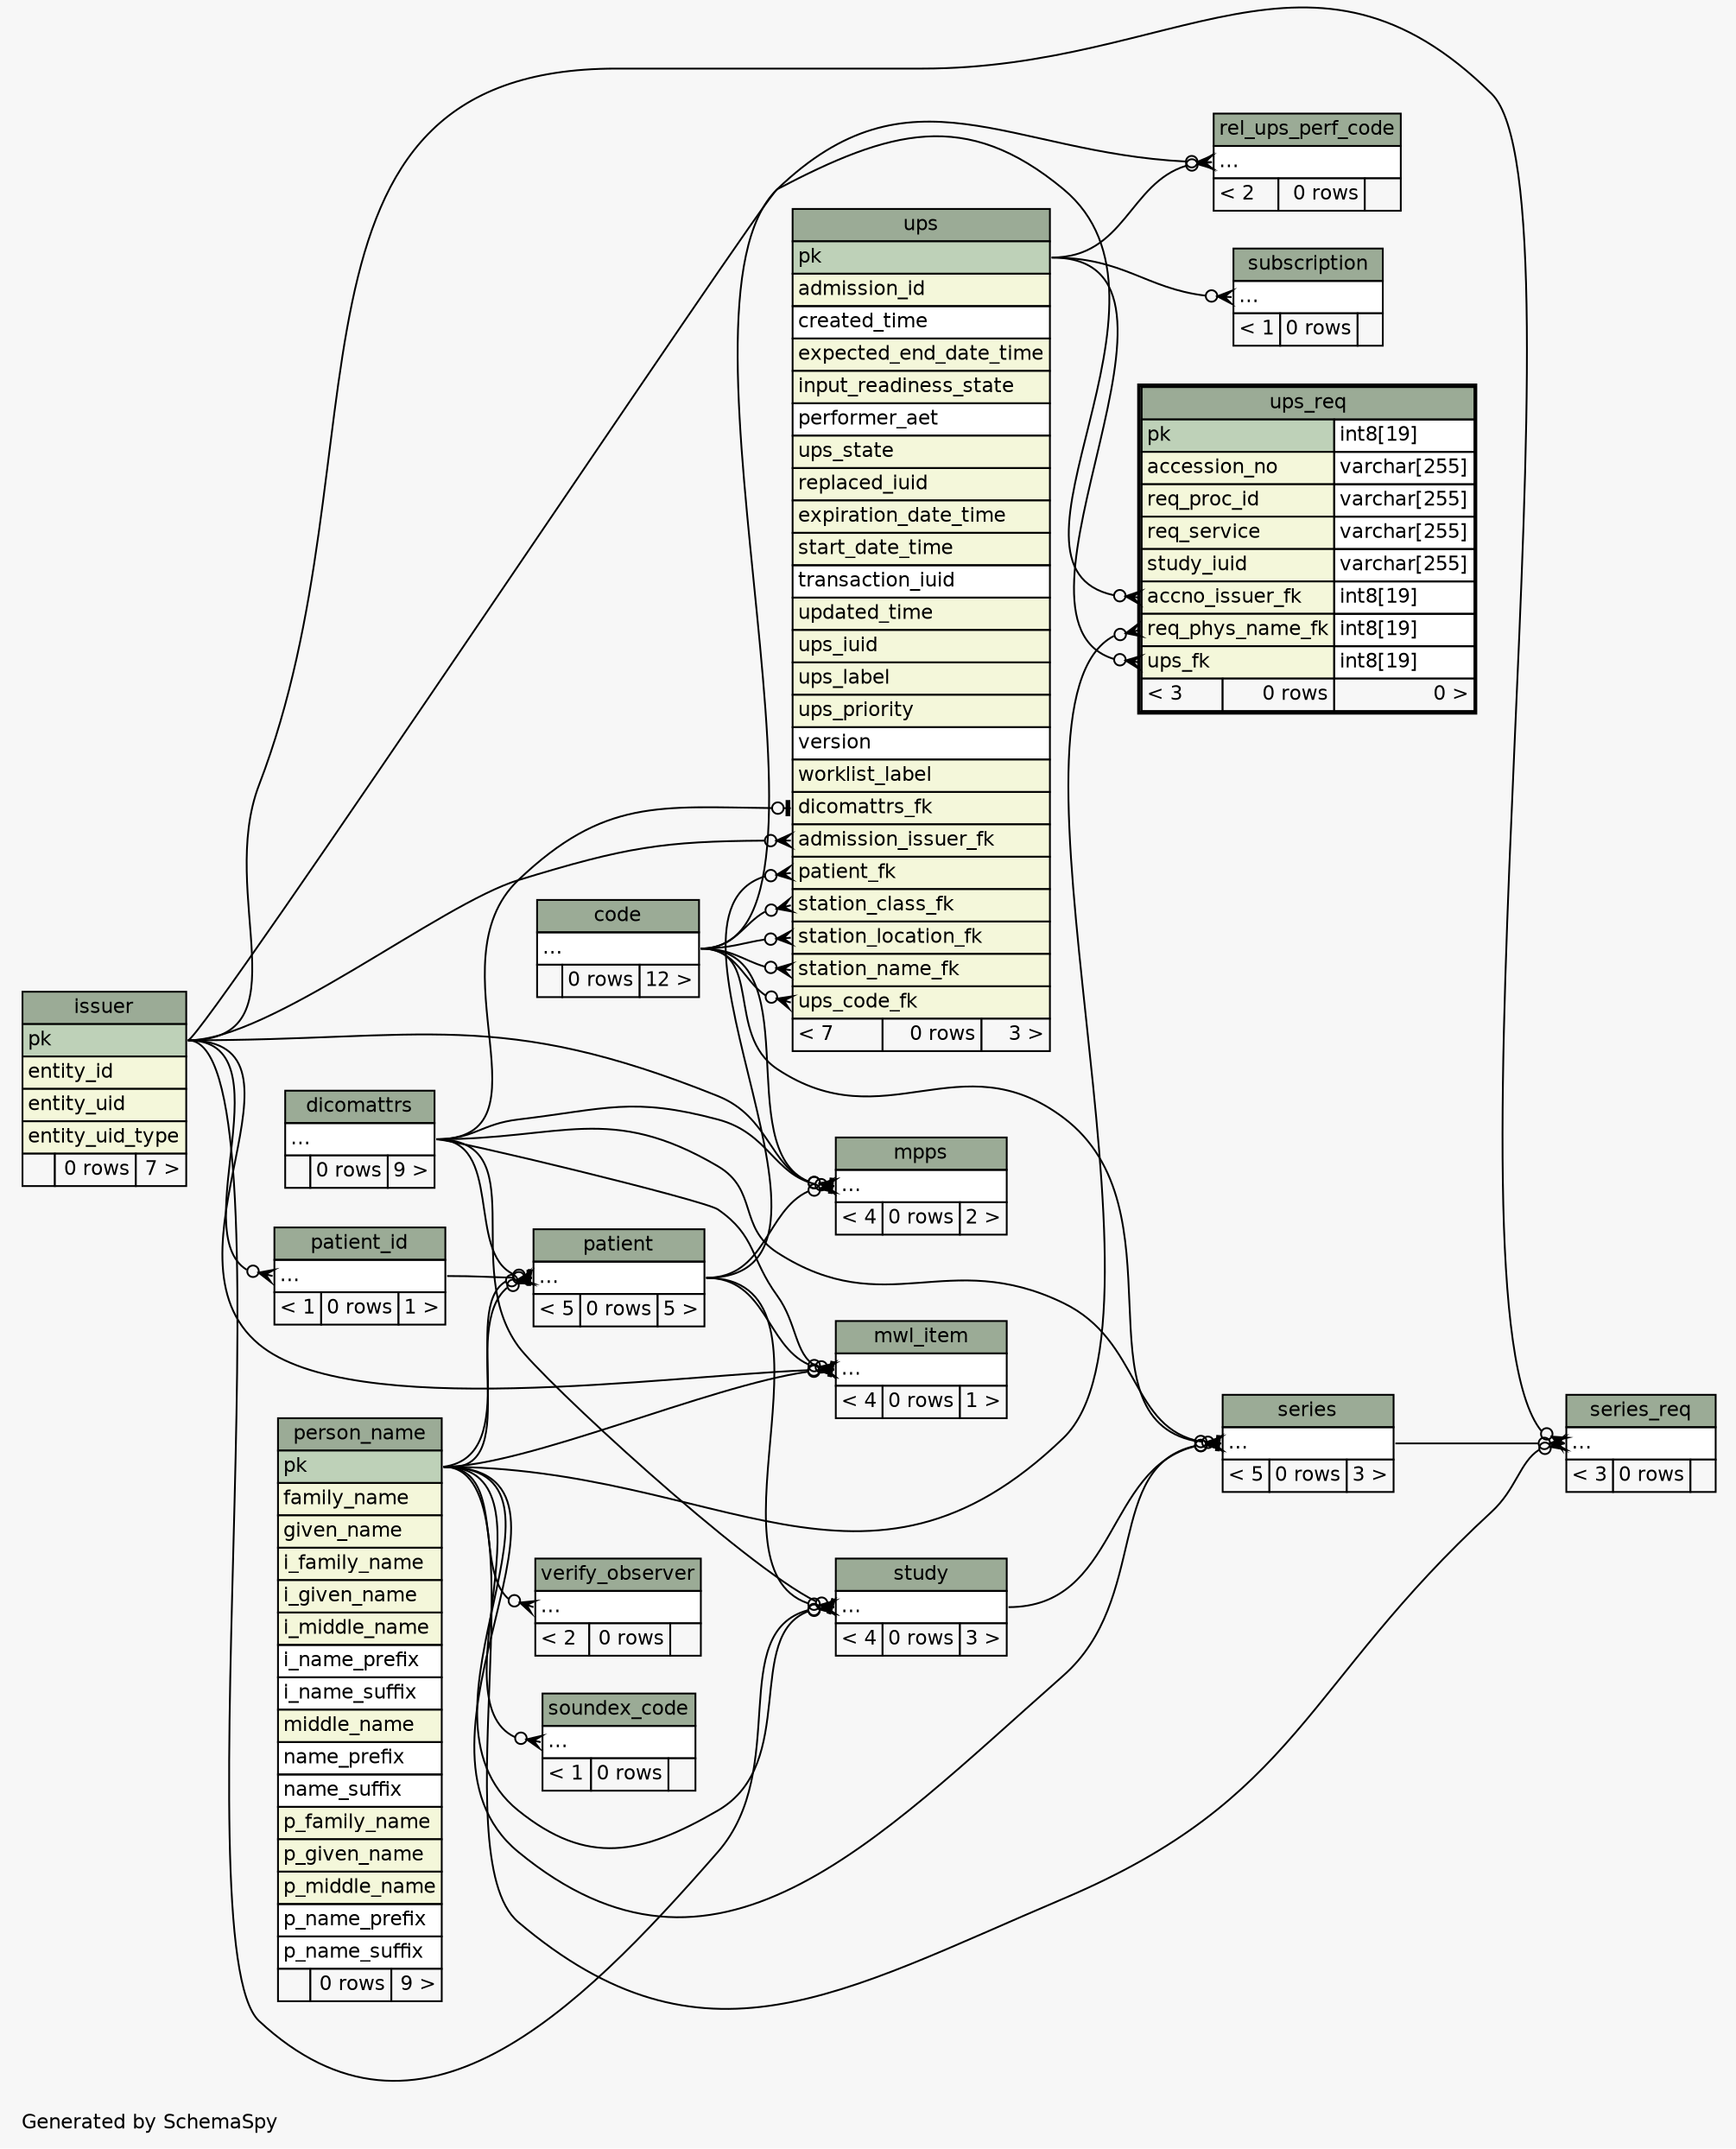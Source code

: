 // dot 2.40.1 on Linux 5.3.0-26-generic
// SchemaSpy rev 590
digraph "twoDegreesRelationshipsDiagram" {
  graph [
    rankdir="RL"
    bgcolor="#f7f7f7"
    label="\nGenerated by SchemaSpy"
    labeljust="l"
    nodesep="0.18"
    ranksep="0.46"
    fontname="Helvetica"
    fontsize="11"
  ];
  node [
    fontname="Helvetica"
    fontsize="11"
    shape="plaintext"
  ];
  edge [
    arrowsize="0.8"
  ];
  "mpps":"elipses":w -> "issuer":"pk":e [arrowhead=none dir=back arrowtail=crowodot];
  "mpps":"elipses":w -> "dicomattrs":"elipses":e [arrowhead=none dir=back arrowtail=teeodot];
  "mpps":"elipses":w -> "code":"elipses":e [arrowhead=none dir=back arrowtail=crowodot];
  "mpps":"elipses":w -> "patient":"elipses":e [arrowhead=none dir=back arrowtail=crowodot];
  "mwl_item":"elipses":w -> "issuer":"pk":e [arrowhead=none dir=back arrowtail=crowodot];
  "mwl_item":"elipses":w -> "dicomattrs":"elipses":e [arrowhead=none dir=back arrowtail=teeodot];
  "mwl_item":"elipses":w -> "patient":"elipses":e [arrowhead=none dir=back arrowtail=crowodot];
  "mwl_item":"elipses":w -> "person_name":"pk":e [arrowhead=none dir=back arrowtail=crowodot];
  "patient":"elipses":w -> "dicomattrs":"elipses":e [arrowhead=none dir=back arrowtail=teeodot];
  "patient":"elipses":w -> "person_name":"pk":e [arrowhead=none dir=back arrowtail=crowodot];
  "patient":"elipses":w -> "patient_id":"elipses":e [arrowhead=none dir=back arrowtail=teeodot];
  "patient":"elipses":w -> "person_name":"pk":e [arrowhead=none dir=back arrowtail=crowodot];
  "patient_id":"elipses":w -> "issuer":"pk":e [arrowhead=none dir=back arrowtail=crowodot];
  "rel_ups_perf_code":"elipses":w -> "code":"elipses":e [arrowhead=none dir=back arrowtail=crowodot];
  "rel_ups_perf_code":"elipses":w -> "ups":"pk":e [arrowhead=none dir=back arrowtail=crowodot];
  "series":"elipses":w -> "dicomattrs":"elipses":e [arrowhead=none dir=back arrowtail=teeodot];
  "series":"elipses":w -> "code":"elipses":e [arrowhead=none dir=back arrowtail=crowodot];
  "series":"elipses":w -> "person_name":"pk":e [arrowhead=none dir=back arrowtail=crowodot];
  "series":"elipses":w -> "study":"elipses":e [arrowhead=none dir=back arrowtail=crowodot];
  "series_req":"elipses":w -> "issuer":"pk":e [arrowhead=none dir=back arrowtail=crowodot];
  "series_req":"elipses":w -> "person_name":"pk":e [arrowhead=none dir=back arrowtail=crowodot];
  "series_req":"elipses":w -> "series":"elipses":e [arrowhead=none dir=back arrowtail=crowodot];
  "soundex_code":"elipses":w -> "person_name":"pk":e [arrowhead=none dir=back arrowtail=crowodot];
  "study":"elipses":w -> "issuer":"pk":e [arrowhead=none dir=back arrowtail=crowodot];
  "study":"elipses":w -> "dicomattrs":"elipses":e [arrowhead=none dir=back arrowtail=teeodot];
  "study":"elipses":w -> "patient":"elipses":e [arrowhead=none dir=back arrowtail=crowodot];
  "study":"elipses":w -> "person_name":"pk":e [arrowhead=none dir=back arrowtail=crowodot];
  "subscription":"elipses":w -> "ups":"pk":e [arrowhead=none dir=back arrowtail=crowodot];
  "ups":"admission_issuer_fk":w -> "issuer":"pk":e [arrowhead=none dir=back arrowtail=crowodot];
  "ups":"dicomattrs_fk":w -> "dicomattrs":"elipses":e [arrowhead=none dir=back arrowtail=teeodot];
  "ups":"patient_fk":w -> "patient":"elipses":e [arrowhead=none dir=back arrowtail=crowodot];
  "ups":"station_class_fk":w -> "code":"elipses":e [arrowhead=none dir=back arrowtail=crowodot];
  "ups":"station_location_fk":w -> "code":"elipses":e [arrowhead=none dir=back arrowtail=crowodot];
  "ups":"station_name_fk":w -> "code":"elipses":e [arrowhead=none dir=back arrowtail=crowodot];
  "ups":"ups_code_fk":w -> "code":"elipses":e [arrowhead=none dir=back arrowtail=crowodot];
  "ups_req":"accno_issuer_fk":w -> "issuer":"pk":e [arrowhead=none dir=back arrowtail=crowodot];
  "ups_req":"req_phys_name_fk":w -> "person_name":"pk":e [arrowhead=none dir=back arrowtail=crowodot];
  "ups_req":"ups_fk":w -> "ups":"pk":e [arrowhead=none dir=back arrowtail=crowodot];
  "verify_observer":"elipses":w -> "person_name":"pk":e [arrowhead=none dir=back arrowtail=crowodot];
  "code" [
    label=<
    <TABLE BORDER="0" CELLBORDER="1" CELLSPACING="0" BGCOLOR="#ffffff">
      <TR><TD COLSPAN="3" BGCOLOR="#9bab96" ALIGN="CENTER">code</TD></TR>
      <TR><TD PORT="elipses" COLSPAN="3" ALIGN="LEFT">...</TD></TR>
      <TR><TD ALIGN="LEFT" BGCOLOR="#f7f7f7">  </TD><TD ALIGN="RIGHT" BGCOLOR="#f7f7f7">0 rows</TD><TD ALIGN="RIGHT" BGCOLOR="#f7f7f7">12 &gt;</TD></TR>
    </TABLE>>
    URL="code.html"
    tooltip="code"
  ];
  "dicomattrs" [
    label=<
    <TABLE BORDER="0" CELLBORDER="1" CELLSPACING="0" BGCOLOR="#ffffff">
      <TR><TD COLSPAN="3" BGCOLOR="#9bab96" ALIGN="CENTER">dicomattrs</TD></TR>
      <TR><TD PORT="elipses" COLSPAN="3" ALIGN="LEFT">...</TD></TR>
      <TR><TD ALIGN="LEFT" BGCOLOR="#f7f7f7">  </TD><TD ALIGN="RIGHT" BGCOLOR="#f7f7f7">0 rows</TD><TD ALIGN="RIGHT" BGCOLOR="#f7f7f7">9 &gt;</TD></TR>
    </TABLE>>
    URL="dicomattrs.html"
    tooltip="dicomattrs"
  ];
  "issuer" [
    label=<
    <TABLE BORDER="0" CELLBORDER="1" CELLSPACING="0" BGCOLOR="#ffffff">
      <TR><TD COLSPAN="3" BGCOLOR="#9bab96" ALIGN="CENTER">issuer</TD></TR>
      <TR><TD PORT="pk" COLSPAN="3" BGCOLOR="#bed1b8" ALIGN="LEFT">pk</TD></TR>
      <TR><TD PORT="entity_id" COLSPAN="3" BGCOLOR="#f4f7da" ALIGN="LEFT">entity_id</TD></TR>
      <TR><TD PORT="entity_uid" COLSPAN="3" BGCOLOR="#f4f7da" ALIGN="LEFT">entity_uid</TD></TR>
      <TR><TD PORT="entity_uid_type" COLSPAN="3" BGCOLOR="#f4f7da" ALIGN="LEFT">entity_uid_type</TD></TR>
      <TR><TD ALIGN="LEFT" BGCOLOR="#f7f7f7">  </TD><TD ALIGN="RIGHT" BGCOLOR="#f7f7f7">0 rows</TD><TD ALIGN="RIGHT" BGCOLOR="#f7f7f7">7 &gt;</TD></TR>
    </TABLE>>
    URL="issuer.html"
    tooltip="issuer"
  ];
  "mpps" [
    label=<
    <TABLE BORDER="0" CELLBORDER="1" CELLSPACING="0" BGCOLOR="#ffffff">
      <TR><TD COLSPAN="3" BGCOLOR="#9bab96" ALIGN="CENTER">mpps</TD></TR>
      <TR><TD PORT="elipses" COLSPAN="3" ALIGN="LEFT">...</TD></TR>
      <TR><TD ALIGN="LEFT" BGCOLOR="#f7f7f7">&lt; 4</TD><TD ALIGN="RIGHT" BGCOLOR="#f7f7f7">0 rows</TD><TD ALIGN="RIGHT" BGCOLOR="#f7f7f7">2 &gt;</TD></TR>
    </TABLE>>
    URL="mpps.html"
    tooltip="mpps"
  ];
  "mwl_item" [
    label=<
    <TABLE BORDER="0" CELLBORDER="1" CELLSPACING="0" BGCOLOR="#ffffff">
      <TR><TD COLSPAN="3" BGCOLOR="#9bab96" ALIGN="CENTER">mwl_item</TD></TR>
      <TR><TD PORT="elipses" COLSPAN="3" ALIGN="LEFT">...</TD></TR>
      <TR><TD ALIGN="LEFT" BGCOLOR="#f7f7f7">&lt; 4</TD><TD ALIGN="RIGHT" BGCOLOR="#f7f7f7">0 rows</TD><TD ALIGN="RIGHT" BGCOLOR="#f7f7f7">1 &gt;</TD></TR>
    </TABLE>>
    URL="mwl_item.html"
    tooltip="mwl_item"
  ];
  "patient" [
    label=<
    <TABLE BORDER="0" CELLBORDER="1" CELLSPACING="0" BGCOLOR="#ffffff">
      <TR><TD COLSPAN="3" BGCOLOR="#9bab96" ALIGN="CENTER">patient</TD></TR>
      <TR><TD PORT="elipses" COLSPAN="3" ALIGN="LEFT">...</TD></TR>
      <TR><TD ALIGN="LEFT" BGCOLOR="#f7f7f7">&lt; 5</TD><TD ALIGN="RIGHT" BGCOLOR="#f7f7f7">0 rows</TD><TD ALIGN="RIGHT" BGCOLOR="#f7f7f7">5 &gt;</TD></TR>
    </TABLE>>
    URL="patient.html"
    tooltip="patient"
  ];
  "patient_id" [
    label=<
    <TABLE BORDER="0" CELLBORDER="1" CELLSPACING="0" BGCOLOR="#ffffff">
      <TR><TD COLSPAN="3" BGCOLOR="#9bab96" ALIGN="CENTER">patient_id</TD></TR>
      <TR><TD PORT="elipses" COLSPAN="3" ALIGN="LEFT">...</TD></TR>
      <TR><TD ALIGN="LEFT" BGCOLOR="#f7f7f7">&lt; 1</TD><TD ALIGN="RIGHT" BGCOLOR="#f7f7f7">0 rows</TD><TD ALIGN="RIGHT" BGCOLOR="#f7f7f7">1 &gt;</TD></TR>
    </TABLE>>
    URL="patient_id.html"
    tooltip="patient_id"
  ];
  "person_name" [
    label=<
    <TABLE BORDER="0" CELLBORDER="1" CELLSPACING="0" BGCOLOR="#ffffff">
      <TR><TD COLSPAN="3" BGCOLOR="#9bab96" ALIGN="CENTER">person_name</TD></TR>
      <TR><TD PORT="pk" COLSPAN="3" BGCOLOR="#bed1b8" ALIGN="LEFT">pk</TD></TR>
      <TR><TD PORT="family_name" COLSPAN="3" BGCOLOR="#f4f7da" ALIGN="LEFT">family_name</TD></TR>
      <TR><TD PORT="given_name" COLSPAN="3" BGCOLOR="#f4f7da" ALIGN="LEFT">given_name</TD></TR>
      <TR><TD PORT="i_family_name" COLSPAN="3" BGCOLOR="#f4f7da" ALIGN="LEFT">i_family_name</TD></TR>
      <TR><TD PORT="i_given_name" COLSPAN="3" BGCOLOR="#f4f7da" ALIGN="LEFT">i_given_name</TD></TR>
      <TR><TD PORT="i_middle_name" COLSPAN="3" BGCOLOR="#f4f7da" ALIGN="LEFT">i_middle_name</TD></TR>
      <TR><TD PORT="i_name_prefix" COLSPAN="3" ALIGN="LEFT">i_name_prefix</TD></TR>
      <TR><TD PORT="i_name_suffix" COLSPAN="3" ALIGN="LEFT">i_name_suffix</TD></TR>
      <TR><TD PORT="middle_name" COLSPAN="3" BGCOLOR="#f4f7da" ALIGN="LEFT">middle_name</TD></TR>
      <TR><TD PORT="name_prefix" COLSPAN="3" ALIGN="LEFT">name_prefix</TD></TR>
      <TR><TD PORT="name_suffix" COLSPAN="3" ALIGN="LEFT">name_suffix</TD></TR>
      <TR><TD PORT="p_family_name" COLSPAN="3" BGCOLOR="#f4f7da" ALIGN="LEFT">p_family_name</TD></TR>
      <TR><TD PORT="p_given_name" COLSPAN="3" BGCOLOR="#f4f7da" ALIGN="LEFT">p_given_name</TD></TR>
      <TR><TD PORT="p_middle_name" COLSPAN="3" BGCOLOR="#f4f7da" ALIGN="LEFT">p_middle_name</TD></TR>
      <TR><TD PORT="p_name_prefix" COLSPAN="3" ALIGN="LEFT">p_name_prefix</TD></TR>
      <TR><TD PORT="p_name_suffix" COLSPAN="3" ALIGN="LEFT">p_name_suffix</TD></TR>
      <TR><TD ALIGN="LEFT" BGCOLOR="#f7f7f7">  </TD><TD ALIGN="RIGHT" BGCOLOR="#f7f7f7">0 rows</TD><TD ALIGN="RIGHT" BGCOLOR="#f7f7f7">9 &gt;</TD></TR>
    </TABLE>>
    URL="person_name.html"
    tooltip="person_name"
  ];
  "rel_ups_perf_code" [
    label=<
    <TABLE BORDER="0" CELLBORDER="1" CELLSPACING="0" BGCOLOR="#ffffff">
      <TR><TD COLSPAN="3" BGCOLOR="#9bab96" ALIGN="CENTER">rel_ups_perf_code</TD></TR>
      <TR><TD PORT="elipses" COLSPAN="3" ALIGN="LEFT">...</TD></TR>
      <TR><TD ALIGN="LEFT" BGCOLOR="#f7f7f7">&lt; 2</TD><TD ALIGN="RIGHT" BGCOLOR="#f7f7f7">0 rows</TD><TD ALIGN="RIGHT" BGCOLOR="#f7f7f7">  </TD></TR>
    </TABLE>>
    URL="rel_ups_perf_code.html"
    tooltip="rel_ups_perf_code"
  ];
  "series" [
    label=<
    <TABLE BORDER="0" CELLBORDER="1" CELLSPACING="0" BGCOLOR="#ffffff">
      <TR><TD COLSPAN="3" BGCOLOR="#9bab96" ALIGN="CENTER">series</TD></TR>
      <TR><TD PORT="elipses" COLSPAN="3" ALIGN="LEFT">...</TD></TR>
      <TR><TD ALIGN="LEFT" BGCOLOR="#f7f7f7">&lt; 5</TD><TD ALIGN="RIGHT" BGCOLOR="#f7f7f7">0 rows</TD><TD ALIGN="RIGHT" BGCOLOR="#f7f7f7">3 &gt;</TD></TR>
    </TABLE>>
    URL="series.html"
    tooltip="series"
  ];
  "series_req" [
    label=<
    <TABLE BORDER="0" CELLBORDER="1" CELLSPACING="0" BGCOLOR="#ffffff">
      <TR><TD COLSPAN="3" BGCOLOR="#9bab96" ALIGN="CENTER">series_req</TD></TR>
      <TR><TD PORT="elipses" COLSPAN="3" ALIGN="LEFT">...</TD></TR>
      <TR><TD ALIGN="LEFT" BGCOLOR="#f7f7f7">&lt; 3</TD><TD ALIGN="RIGHT" BGCOLOR="#f7f7f7">0 rows</TD><TD ALIGN="RIGHT" BGCOLOR="#f7f7f7">  </TD></TR>
    </TABLE>>
    URL="series_req.html"
    tooltip="series_req"
  ];
  "soundex_code" [
    label=<
    <TABLE BORDER="0" CELLBORDER="1" CELLSPACING="0" BGCOLOR="#ffffff">
      <TR><TD COLSPAN="3" BGCOLOR="#9bab96" ALIGN="CENTER">soundex_code</TD></TR>
      <TR><TD PORT="elipses" COLSPAN="3" ALIGN="LEFT">...</TD></TR>
      <TR><TD ALIGN="LEFT" BGCOLOR="#f7f7f7">&lt; 1</TD><TD ALIGN="RIGHT" BGCOLOR="#f7f7f7">0 rows</TD><TD ALIGN="RIGHT" BGCOLOR="#f7f7f7">  </TD></TR>
    </TABLE>>
    URL="soundex_code.html"
    tooltip="soundex_code"
  ];
  "study" [
    label=<
    <TABLE BORDER="0" CELLBORDER="1" CELLSPACING="0" BGCOLOR="#ffffff">
      <TR><TD COLSPAN="3" BGCOLOR="#9bab96" ALIGN="CENTER">study</TD></TR>
      <TR><TD PORT="elipses" COLSPAN="3" ALIGN="LEFT">...</TD></TR>
      <TR><TD ALIGN="LEFT" BGCOLOR="#f7f7f7">&lt; 4</TD><TD ALIGN="RIGHT" BGCOLOR="#f7f7f7">0 rows</TD><TD ALIGN="RIGHT" BGCOLOR="#f7f7f7">3 &gt;</TD></TR>
    </TABLE>>
    URL="study.html"
    tooltip="study"
  ];
  "subscription" [
    label=<
    <TABLE BORDER="0" CELLBORDER="1" CELLSPACING="0" BGCOLOR="#ffffff">
      <TR><TD COLSPAN="3" BGCOLOR="#9bab96" ALIGN="CENTER">subscription</TD></TR>
      <TR><TD PORT="elipses" COLSPAN="3" ALIGN="LEFT">...</TD></TR>
      <TR><TD ALIGN="LEFT" BGCOLOR="#f7f7f7">&lt; 1</TD><TD ALIGN="RIGHT" BGCOLOR="#f7f7f7">0 rows</TD><TD ALIGN="RIGHT" BGCOLOR="#f7f7f7">  </TD></TR>
    </TABLE>>
    URL="subscription.html"
    tooltip="subscription"
  ];
  "ups" [
    label=<
    <TABLE BORDER="0" CELLBORDER="1" CELLSPACING="0" BGCOLOR="#ffffff">
      <TR><TD COLSPAN="3" BGCOLOR="#9bab96" ALIGN="CENTER">ups</TD></TR>
      <TR><TD PORT="pk" COLSPAN="3" BGCOLOR="#bed1b8" ALIGN="LEFT">pk</TD></TR>
      <TR><TD PORT="admission_id" COLSPAN="3" BGCOLOR="#f4f7da" ALIGN="LEFT">admission_id</TD></TR>
      <TR><TD PORT="created_time" COLSPAN="3" ALIGN="LEFT">created_time</TD></TR>
      <TR><TD PORT="expected_end_date_time" COLSPAN="3" BGCOLOR="#f4f7da" ALIGN="LEFT">expected_end_date_time</TD></TR>
      <TR><TD PORT="input_readiness_state" COLSPAN="3" BGCOLOR="#f4f7da" ALIGN="LEFT">input_readiness_state</TD></TR>
      <TR><TD PORT="performer_aet" COLSPAN="3" ALIGN="LEFT">performer_aet</TD></TR>
      <TR><TD PORT="ups_state" COLSPAN="3" BGCOLOR="#f4f7da" ALIGN="LEFT">ups_state</TD></TR>
      <TR><TD PORT="replaced_iuid" COLSPAN="3" BGCOLOR="#f4f7da" ALIGN="LEFT">replaced_iuid</TD></TR>
      <TR><TD PORT="expiration_date_time" COLSPAN="3" BGCOLOR="#f4f7da" ALIGN="LEFT">expiration_date_time</TD></TR>
      <TR><TD PORT="start_date_time" COLSPAN="3" BGCOLOR="#f4f7da" ALIGN="LEFT">start_date_time</TD></TR>
      <TR><TD PORT="transaction_iuid" COLSPAN="3" ALIGN="LEFT">transaction_iuid</TD></TR>
      <TR><TD PORT="updated_time" COLSPAN="3" BGCOLOR="#f4f7da" ALIGN="LEFT">updated_time</TD></TR>
      <TR><TD PORT="ups_iuid" COLSPAN="3" BGCOLOR="#f4f7da" ALIGN="LEFT">ups_iuid</TD></TR>
      <TR><TD PORT="ups_label" COLSPAN="3" BGCOLOR="#f4f7da" ALIGN="LEFT">ups_label</TD></TR>
      <TR><TD PORT="ups_priority" COLSPAN="3" BGCOLOR="#f4f7da" ALIGN="LEFT">ups_priority</TD></TR>
      <TR><TD PORT="version" COLSPAN="3" ALIGN="LEFT">version</TD></TR>
      <TR><TD PORT="worklist_label" COLSPAN="3" BGCOLOR="#f4f7da" ALIGN="LEFT">worklist_label</TD></TR>
      <TR><TD PORT="dicomattrs_fk" COLSPAN="3" BGCOLOR="#f4f7da" ALIGN="LEFT">dicomattrs_fk</TD></TR>
      <TR><TD PORT="admission_issuer_fk" COLSPAN="3" BGCOLOR="#f4f7da" ALIGN="LEFT">admission_issuer_fk</TD></TR>
      <TR><TD PORT="patient_fk" COLSPAN="3" BGCOLOR="#f4f7da" ALIGN="LEFT">patient_fk</TD></TR>
      <TR><TD PORT="station_class_fk" COLSPAN="3" BGCOLOR="#f4f7da" ALIGN="LEFT">station_class_fk</TD></TR>
      <TR><TD PORT="station_location_fk" COLSPAN="3" BGCOLOR="#f4f7da" ALIGN="LEFT">station_location_fk</TD></TR>
      <TR><TD PORT="station_name_fk" COLSPAN="3" BGCOLOR="#f4f7da" ALIGN="LEFT">station_name_fk</TD></TR>
      <TR><TD PORT="ups_code_fk" COLSPAN="3" BGCOLOR="#f4f7da" ALIGN="LEFT">ups_code_fk</TD></TR>
      <TR><TD ALIGN="LEFT" BGCOLOR="#f7f7f7">&lt; 7</TD><TD ALIGN="RIGHT" BGCOLOR="#f7f7f7">0 rows</TD><TD ALIGN="RIGHT" BGCOLOR="#f7f7f7">3 &gt;</TD></TR>
    </TABLE>>
    URL="ups.html"
    tooltip="ups"
  ];
  "ups_req" [
    label=<
    <TABLE BORDER="2" CELLBORDER="1" CELLSPACING="0" BGCOLOR="#ffffff">
      <TR><TD COLSPAN="3" BGCOLOR="#9bab96" ALIGN="CENTER">ups_req</TD></TR>
      <TR><TD PORT="pk" COLSPAN="2" BGCOLOR="#bed1b8" ALIGN="LEFT">pk</TD><TD PORT="pk.type" ALIGN="LEFT">int8[19]</TD></TR>
      <TR><TD PORT="accession_no" COLSPAN="2" BGCOLOR="#f4f7da" ALIGN="LEFT">accession_no</TD><TD PORT="accession_no.type" ALIGN="LEFT">varchar[255]</TD></TR>
      <TR><TD PORT="req_proc_id" COLSPAN="2" BGCOLOR="#f4f7da" ALIGN="LEFT">req_proc_id</TD><TD PORT="req_proc_id.type" ALIGN="LEFT">varchar[255]</TD></TR>
      <TR><TD PORT="req_service" COLSPAN="2" BGCOLOR="#f4f7da" ALIGN="LEFT">req_service</TD><TD PORT="req_service.type" ALIGN="LEFT">varchar[255]</TD></TR>
      <TR><TD PORT="study_iuid" COLSPAN="2" BGCOLOR="#f4f7da" ALIGN="LEFT">study_iuid</TD><TD PORT="study_iuid.type" ALIGN="LEFT">varchar[255]</TD></TR>
      <TR><TD PORT="accno_issuer_fk" COLSPAN="2" BGCOLOR="#f4f7da" ALIGN="LEFT">accno_issuer_fk</TD><TD PORT="accno_issuer_fk.type" ALIGN="LEFT">int8[19]</TD></TR>
      <TR><TD PORT="req_phys_name_fk" COLSPAN="2" BGCOLOR="#f4f7da" ALIGN="LEFT">req_phys_name_fk</TD><TD PORT="req_phys_name_fk.type" ALIGN="LEFT">int8[19]</TD></TR>
      <TR><TD PORT="ups_fk" COLSPAN="2" BGCOLOR="#f4f7da" ALIGN="LEFT">ups_fk</TD><TD PORT="ups_fk.type" ALIGN="LEFT">int8[19]</TD></TR>
      <TR><TD ALIGN="LEFT" BGCOLOR="#f7f7f7">&lt; 3</TD><TD ALIGN="RIGHT" BGCOLOR="#f7f7f7">0 rows</TD><TD ALIGN="RIGHT" BGCOLOR="#f7f7f7">0 &gt;</TD></TR>
    </TABLE>>
    URL="ups_req.html"
    tooltip="ups_req"
  ];
  "verify_observer" [
    label=<
    <TABLE BORDER="0" CELLBORDER="1" CELLSPACING="0" BGCOLOR="#ffffff">
      <TR><TD COLSPAN="3" BGCOLOR="#9bab96" ALIGN="CENTER">verify_observer</TD></TR>
      <TR><TD PORT="elipses" COLSPAN="3" ALIGN="LEFT">...</TD></TR>
      <TR><TD ALIGN="LEFT" BGCOLOR="#f7f7f7">&lt; 2</TD><TD ALIGN="RIGHT" BGCOLOR="#f7f7f7">0 rows</TD><TD ALIGN="RIGHT" BGCOLOR="#f7f7f7">  </TD></TR>
    </TABLE>>
    URL="verify_observer.html"
    tooltip="verify_observer"
  ];
}
